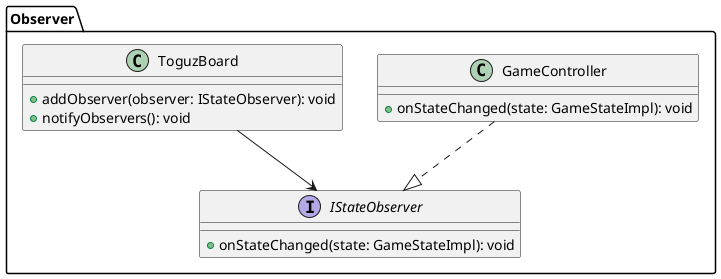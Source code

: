 @startuml class_diagram_observer

skinparam componentStyle rectangle

package "Observer" {
  interface IStateObserver {
    +onStateChanged(state: GameStateImpl): void
  }

  class GameController {
    +onStateChanged(state: GameStateImpl): void
  }

  class ToguzBoard {
    +addObserver(observer: IStateObserver): void
    +notifyObservers(): void
  }
}

ToguzBoard --> IStateObserver
GameController ..|> IStateObserver
@enduml
